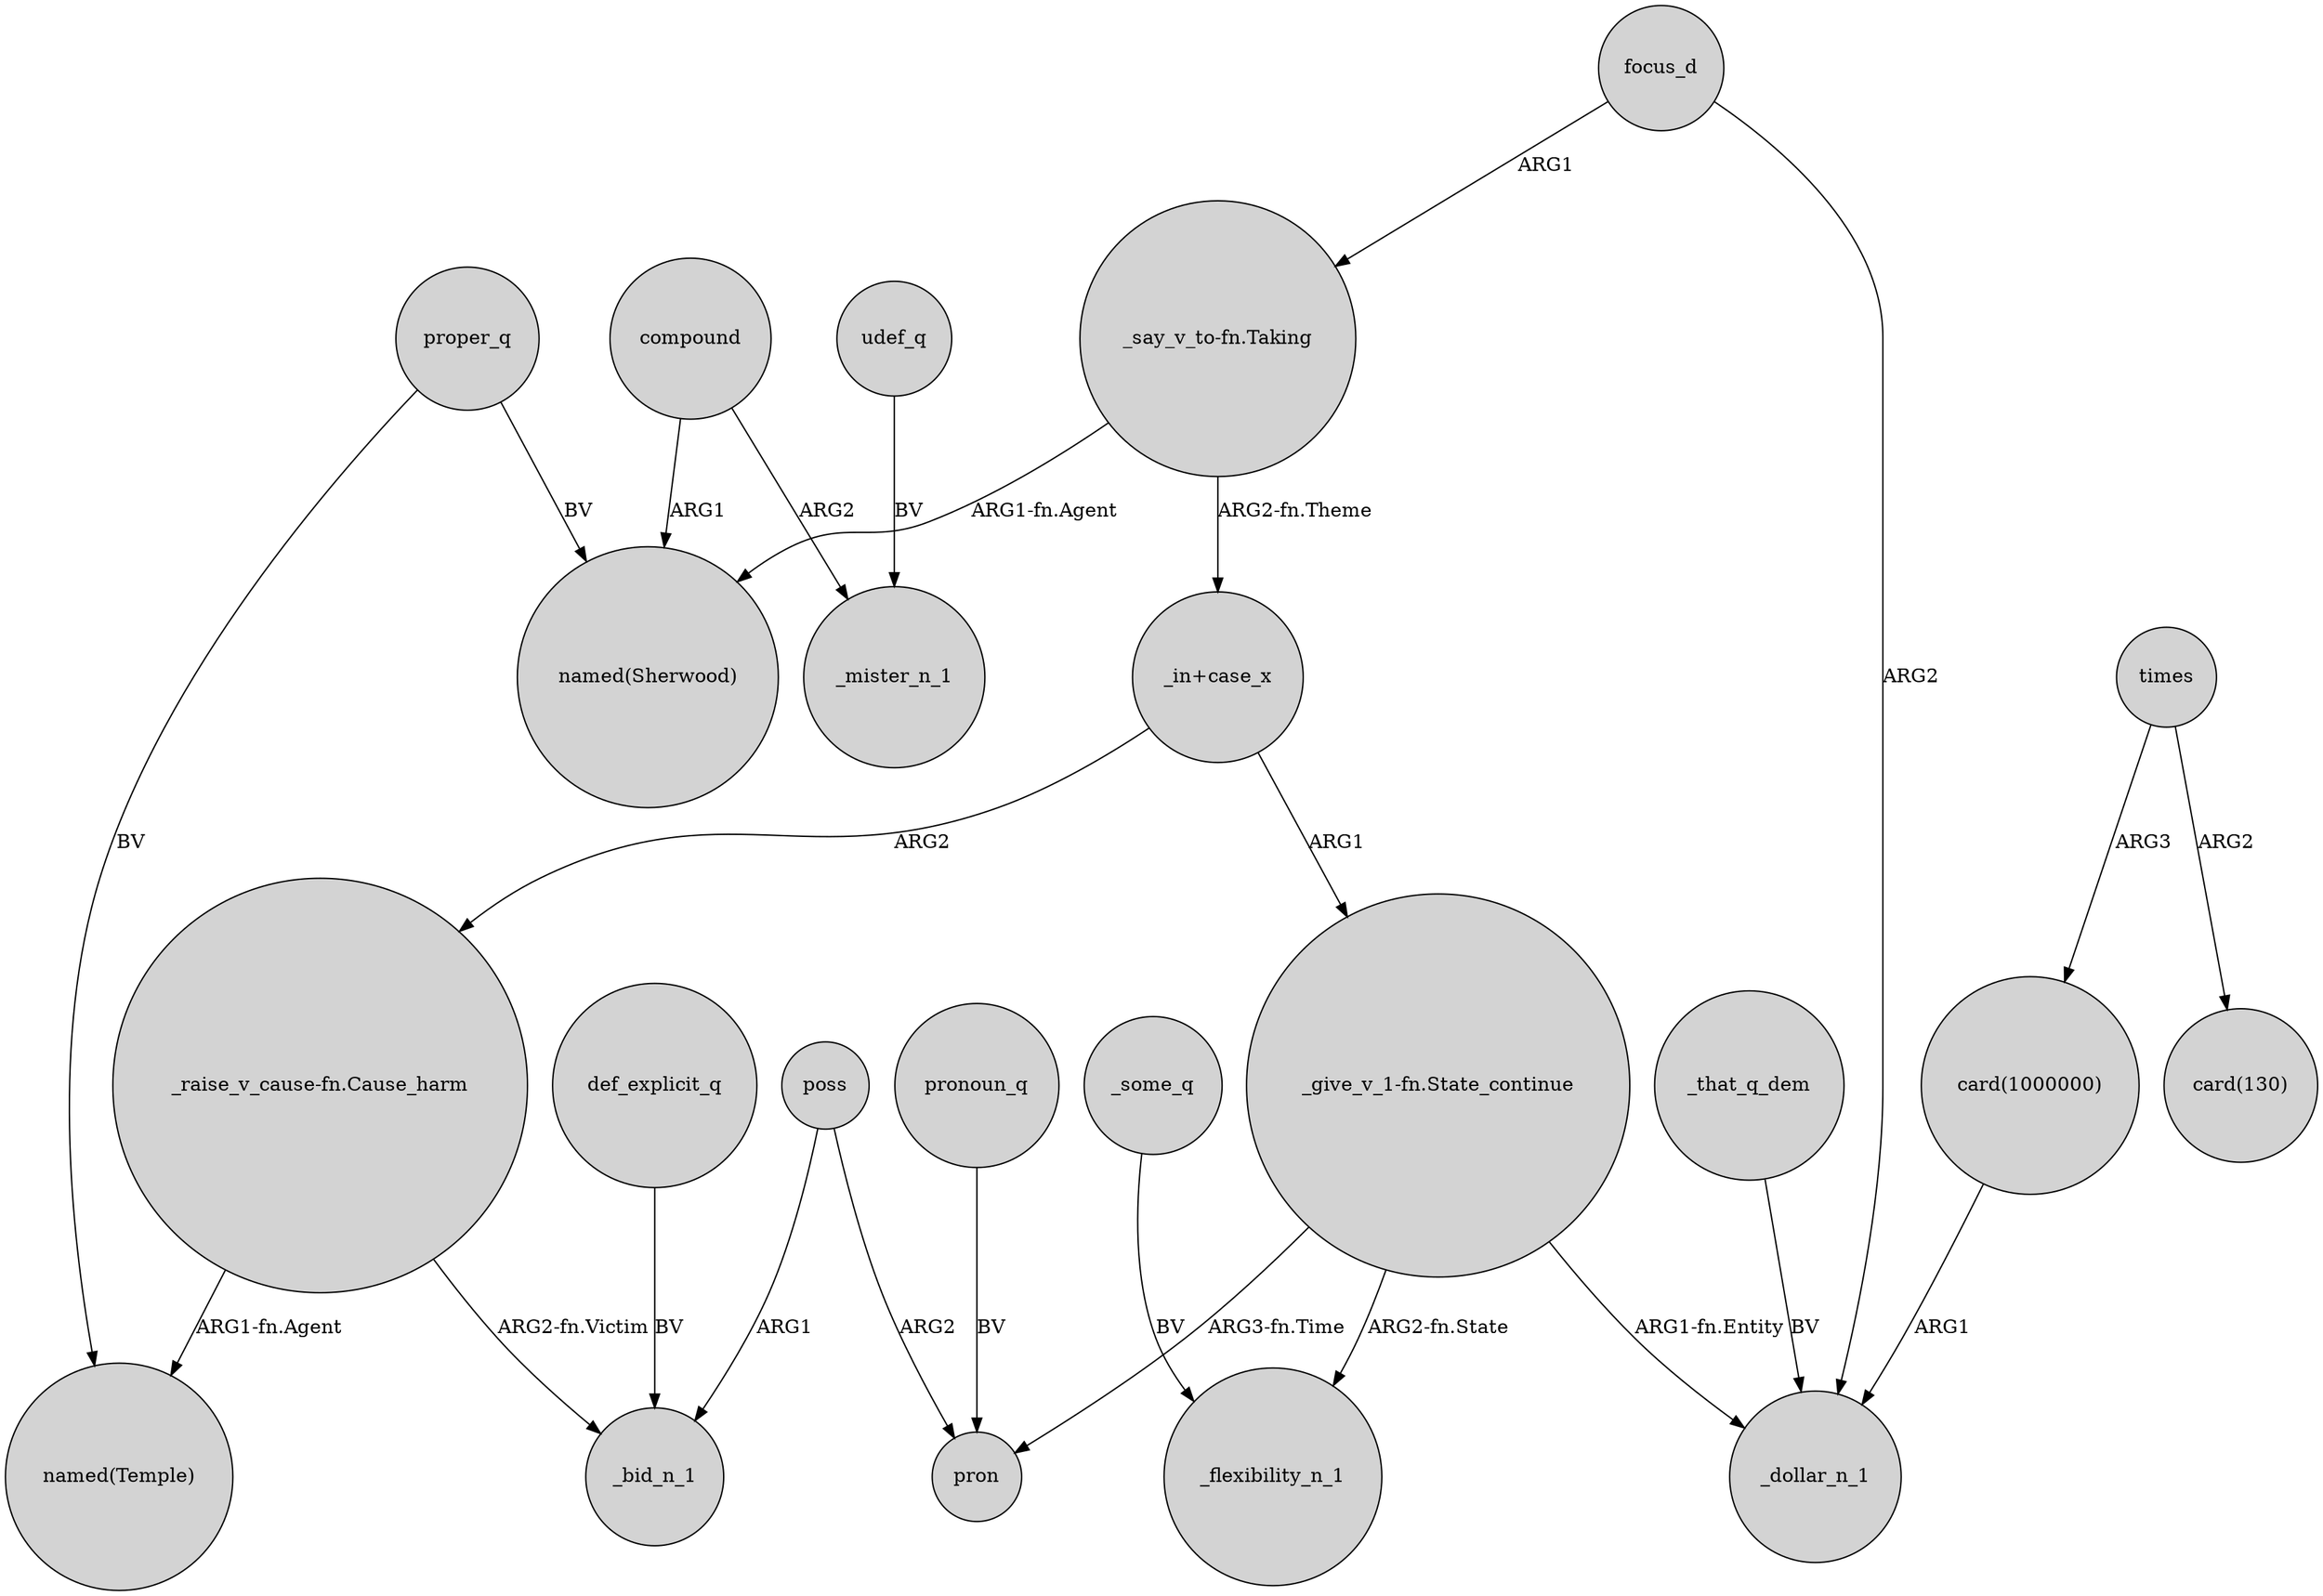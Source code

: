 digraph {
	node [shape=circle style=filled]
	"_raise_v_cause-fn.Cause_harm" -> "named(Temple)" [label="ARG1-fn.Agent"]
	proper_q -> "named(Sherwood)" [label=BV]
	def_explicit_q -> _bid_n_1 [label=BV]
	compound -> "named(Sherwood)" [label=ARG1]
	_some_q -> _flexibility_n_1 [label=BV]
	"_give_v_1-fn.State_continue" -> _flexibility_n_1 [label="ARG2-fn.State"]
	"_in+case_x" -> "_raise_v_cause-fn.Cause_harm" [label=ARG2]
	udef_q -> _mister_n_1 [label=BV]
	"_give_v_1-fn.State_continue" -> pron [label="ARG3-fn.Time"]
	"_in+case_x" -> "_give_v_1-fn.State_continue" [label=ARG1]
	focus_d -> _dollar_n_1 [label=ARG2]
	"_raise_v_cause-fn.Cause_harm" -> _bid_n_1 [label="ARG2-fn.Victim"]
	poss -> _bid_n_1 [label=ARG1]
	poss -> pron [label=ARG2]
	"_say_v_to-fn.Taking" -> "named(Sherwood)" [label="ARG1-fn.Agent"]
	"_say_v_to-fn.Taking" -> "_in+case_x" [label="ARG2-fn.Theme"]
	compound -> _mister_n_1 [label=ARG2]
	_that_q_dem -> _dollar_n_1 [label=BV]
	"_give_v_1-fn.State_continue" -> _dollar_n_1 [label="ARG1-fn.Entity"]
	"card(1000000)" -> _dollar_n_1 [label=ARG1]
	pronoun_q -> pron [label=BV]
	times -> "card(130)" [label=ARG2]
	proper_q -> "named(Temple)" [label=BV]
	focus_d -> "_say_v_to-fn.Taking" [label=ARG1]
	times -> "card(1000000)" [label=ARG3]
}
